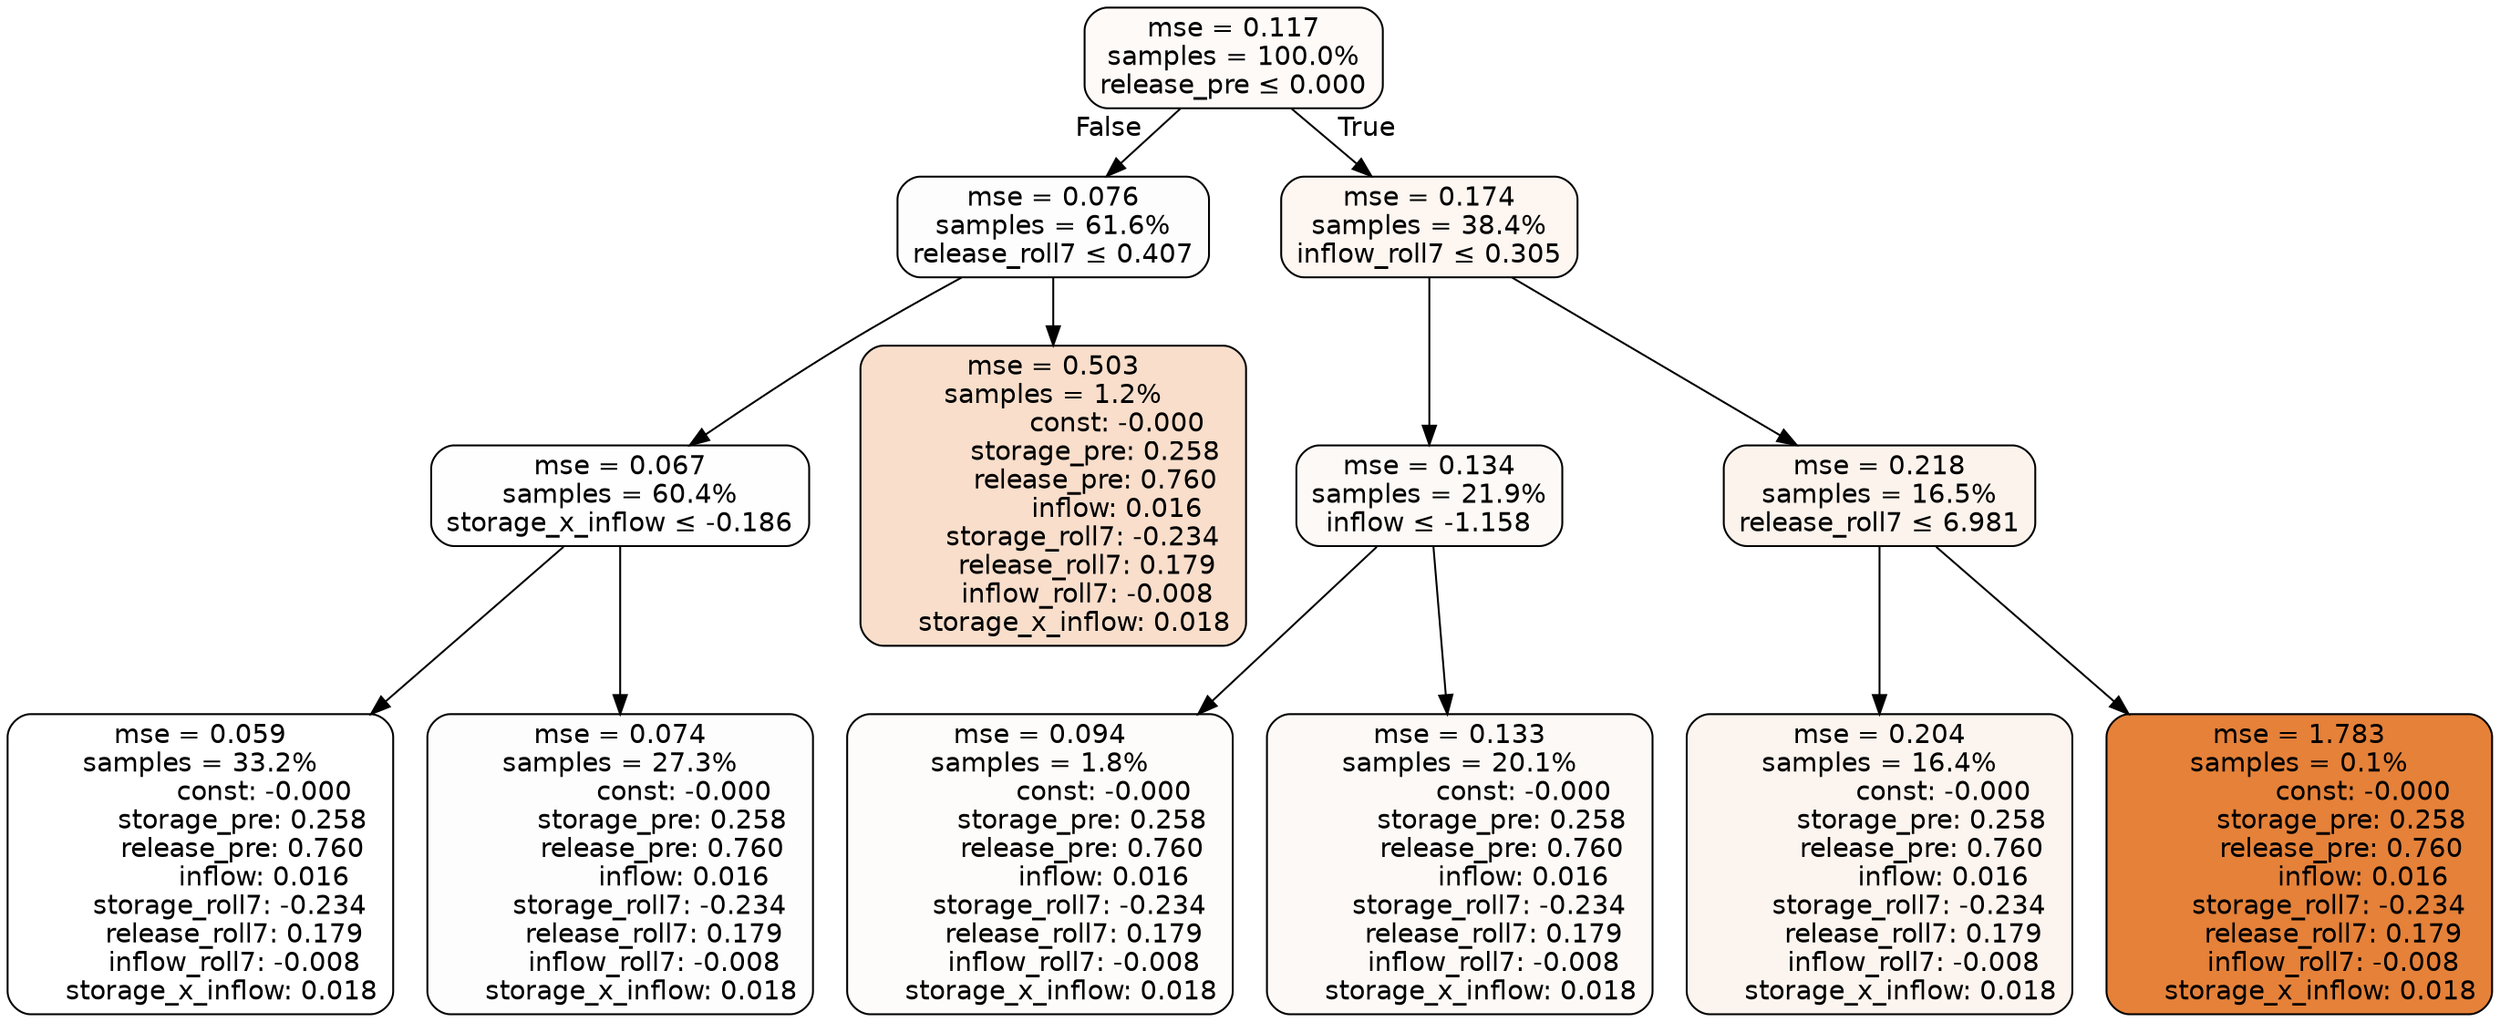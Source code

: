 digraph tree {
node [shape=rectangle, style="filled, rounded", color="black", fontname=helvetica] ;
edge [fontname=helvetica] ;
	"0" [label="mse = 0.117
samples = 100.0%
release_pre &le; 0.000", fillcolor="#fefaf8"]
	"1" [label="mse = 0.076
samples = 61.6%
release_roll7 &le; 0.407", fillcolor="#fefdfd"]
	"2" [label="mse = 0.067
samples = 60.4%
storage_x_inflow &le; -0.186", fillcolor="#fefefe"]
	"3" [label="mse = 0.059
samples = 33.2%
               const: -0.000
          storage_pre: 0.258
          release_pre: 0.760
               inflow: 0.016
       storage_roll7: -0.234
        release_roll7: 0.179
        inflow_roll7: -0.008
     storage_x_inflow: 0.018", fillcolor="#ffffff"]
	"4" [label="mse = 0.074
samples = 27.3%
               const: -0.000
          storage_pre: 0.258
          release_pre: 0.760
               inflow: 0.016
       storage_roll7: -0.234
        release_roll7: 0.179
        inflow_roll7: -0.008
     storage_x_inflow: 0.018", fillcolor="#fefdfd"]
	"5" [label="mse = 0.503
samples = 1.2%
               const: -0.000
          storage_pre: 0.258
          release_pre: 0.760
               inflow: 0.016
       storage_roll7: -0.234
        release_roll7: 0.179
        inflow_roll7: -0.008
     storage_x_inflow: 0.018", fillcolor="#f8decb"]
	"6" [label="mse = 0.174
samples = 38.4%
inflow_roll7 &le; 0.305", fillcolor="#fdf6f1"]
	"7" [label="mse = 0.134
samples = 21.9%
inflow &le; -1.158", fillcolor="#fdf9f6"]
	"8" [label="mse = 0.094
samples = 1.8%
               const: -0.000
          storage_pre: 0.258
          release_pre: 0.760
               inflow: 0.016
       storage_roll7: -0.234
        release_roll7: 0.179
        inflow_roll7: -0.008
     storage_x_inflow: 0.018", fillcolor="#fefcfa"]
	"9" [label="mse = 0.133
samples = 20.1%
               const: -0.000
          storage_pre: 0.258
          release_pre: 0.760
               inflow: 0.016
       storage_roll7: -0.234
        release_roll7: 0.179
        inflow_roll7: -0.008
     storage_x_inflow: 0.018", fillcolor="#fdf9f6"]
	"10" [label="mse = 0.218
samples = 16.5%
release_roll7 &le; 6.981", fillcolor="#fcf3ec"]
	"11" [label="mse = 0.204
samples = 16.4%
               const: -0.000
          storage_pre: 0.258
          release_pre: 0.760
               inflow: 0.016
       storage_roll7: -0.234
        release_roll7: 0.179
        inflow_roll7: -0.008
     storage_x_inflow: 0.018", fillcolor="#fcf4ee"]
	"12" [label="mse = 1.783
samples = 0.1%
               const: -0.000
          storage_pre: 0.258
          release_pre: 0.760
               inflow: 0.016
       storage_roll7: -0.234
        release_roll7: 0.179
        inflow_roll7: -0.008
     storage_x_inflow: 0.018", fillcolor="#e58139"]

	"0" -> "1" [labeldistance=2.5, labelangle=45, headlabel="False"]
	"1" -> "2"
	"2" -> "3"
	"2" -> "4"
	"1" -> "5"
	"0" -> "6" [labeldistance=2.5, labelangle=-45, headlabel="True"]
	"6" -> "7"
	"7" -> "8"
	"7" -> "9"
	"6" -> "10"
	"10" -> "11"
	"10" -> "12"
}
